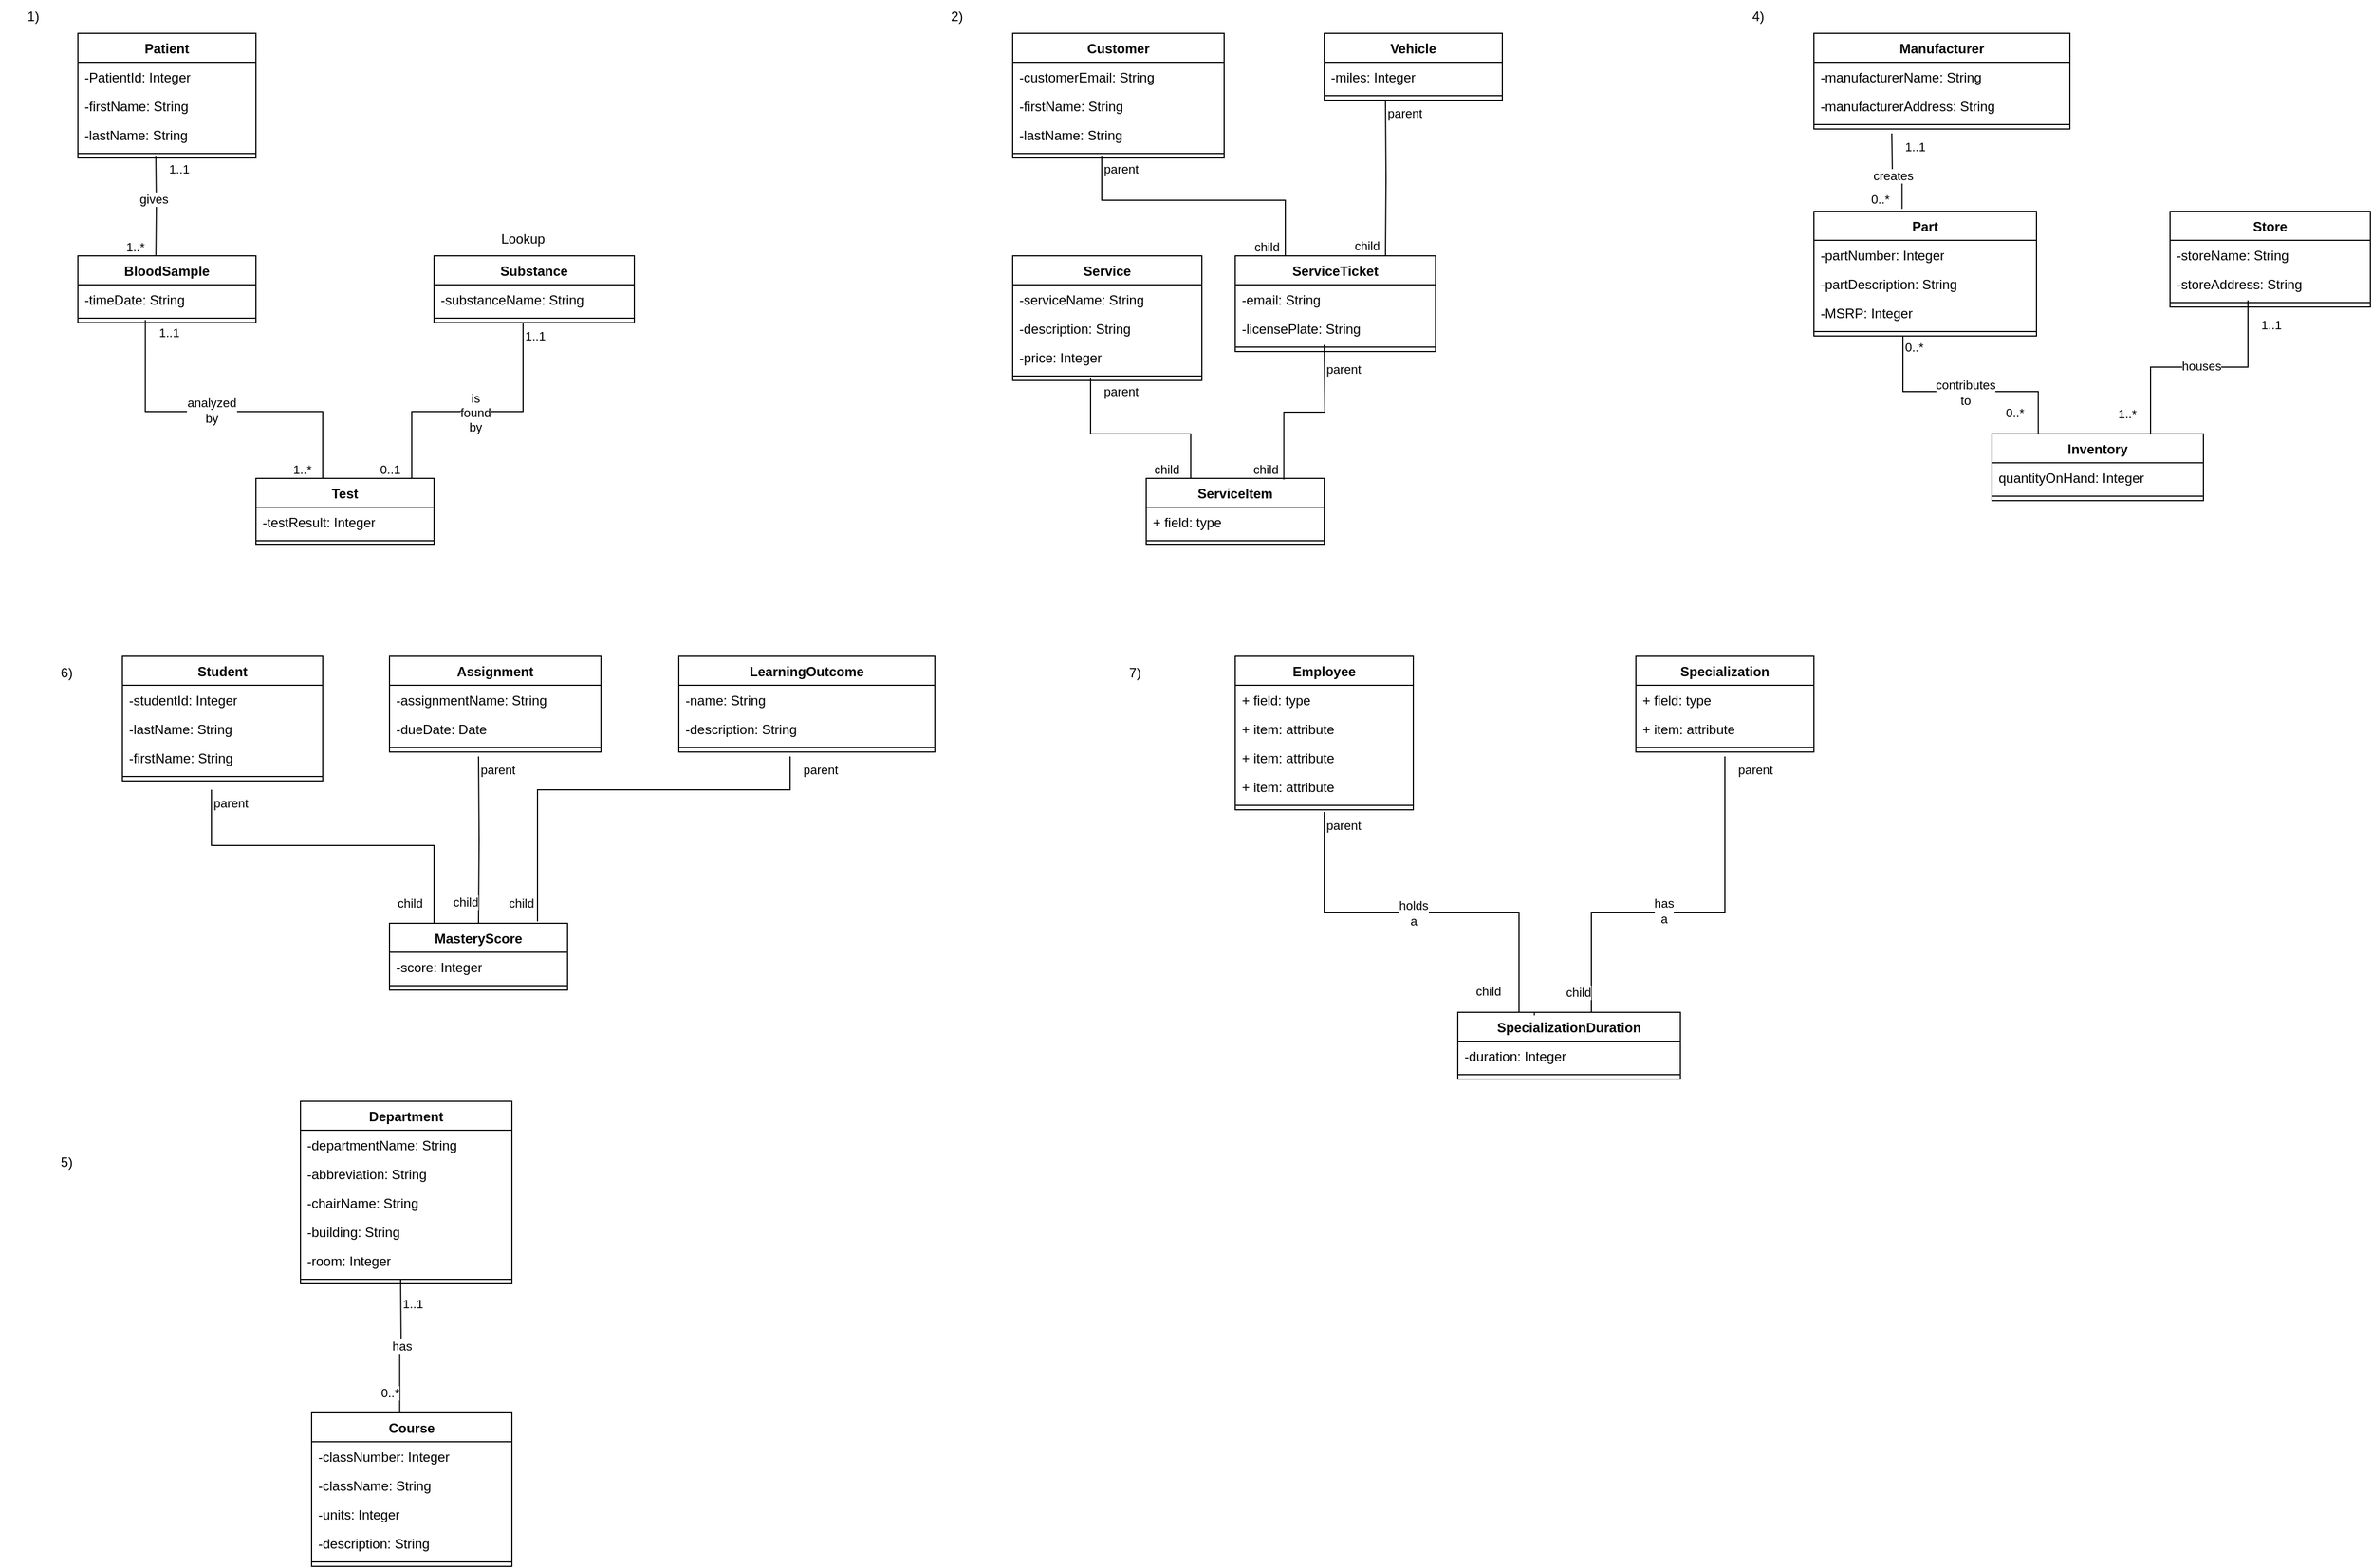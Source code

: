 <mxfile version="26.0.16">
  <diagram name="Page-1" id="3XJagNf4b0Ms1O2uz-6v">
    <mxGraphModel dx="894" dy="420" grid="1" gridSize="10" guides="1" tooltips="1" connect="1" arrows="1" fold="1" page="1" pageScale="1" pageWidth="2500" pageHeight="2500" math="0" shadow="0">
      <root>
        <mxCell id="0" />
        <mxCell id="1" parent="0" />
        <mxCell id="ieMZr1iwCtBDfYbSCtk3-1" value="1)" style="text;html=1;align=center;verticalAlign=middle;whiteSpace=wrap;rounded=0;" parent="1" vertex="1">
          <mxGeometry x="10" y="10" width="60" height="30" as="geometry" />
        </mxCell>
        <mxCell id="ieMZr1iwCtBDfYbSCtk3-2" value="Patient" style="swimlane;fontStyle=1;align=center;verticalAlign=top;childLayout=stackLayout;horizontal=1;startSize=26;horizontalStack=0;resizeParent=1;resizeParentMax=0;resizeLast=0;collapsible=1;marginBottom=0;whiteSpace=wrap;html=1;" parent="1" vertex="1">
          <mxGeometry x="80" y="40" width="160" height="112" as="geometry" />
        </mxCell>
        <mxCell id="ieMZr1iwCtBDfYbSCtk3-3" value="-PatientId: Integer" style="text;strokeColor=none;fillColor=none;align=left;verticalAlign=top;spacingLeft=4;spacingRight=4;overflow=hidden;rotatable=0;points=[[0,0.5],[1,0.5]];portConstraint=eastwest;whiteSpace=wrap;html=1;" parent="ieMZr1iwCtBDfYbSCtk3-2" vertex="1">
          <mxGeometry y="26" width="160" height="26" as="geometry" />
        </mxCell>
        <mxCell id="ieMZr1iwCtBDfYbSCtk3-19" value="-firstName: String &lt;span style=&quot;white-space: pre;&quot;&gt;&#x9;&lt;/span&gt;" style="text;strokeColor=none;fillColor=none;align=left;verticalAlign=top;spacingLeft=4;spacingRight=4;overflow=hidden;rotatable=0;points=[[0,0.5],[1,0.5]];portConstraint=eastwest;whiteSpace=wrap;html=1;" parent="ieMZr1iwCtBDfYbSCtk3-2" vertex="1">
          <mxGeometry y="52" width="160" height="26" as="geometry" />
        </mxCell>
        <mxCell id="ieMZr1iwCtBDfYbSCtk3-18" value="-lastName: String" style="text;strokeColor=none;fillColor=none;align=left;verticalAlign=top;spacingLeft=4;spacingRight=4;overflow=hidden;rotatable=0;points=[[0,0.5],[1,0.5]];portConstraint=eastwest;whiteSpace=wrap;html=1;" parent="ieMZr1iwCtBDfYbSCtk3-2" vertex="1">
          <mxGeometry y="78" width="160" height="26" as="geometry" />
        </mxCell>
        <mxCell id="ieMZr1iwCtBDfYbSCtk3-4" value="" style="line;strokeWidth=1;fillColor=none;align=left;verticalAlign=middle;spacingTop=-1;spacingLeft=3;spacingRight=3;rotatable=0;labelPosition=right;points=[];portConstraint=eastwest;strokeColor=inherit;" parent="ieMZr1iwCtBDfYbSCtk3-2" vertex="1">
          <mxGeometry y="104" width="160" height="8" as="geometry" />
        </mxCell>
        <mxCell id="ieMZr1iwCtBDfYbSCtk3-6" value="BloodSample" style="swimlane;fontStyle=1;align=center;verticalAlign=top;childLayout=stackLayout;horizontal=1;startSize=26;horizontalStack=0;resizeParent=1;resizeParentMax=0;resizeLast=0;collapsible=1;marginBottom=0;whiteSpace=wrap;html=1;" parent="1" vertex="1">
          <mxGeometry x="80" y="240" width="160" height="60" as="geometry" />
        </mxCell>
        <mxCell id="ieMZr1iwCtBDfYbSCtk3-20" value="-timeDate: String" style="text;strokeColor=none;fillColor=none;align=left;verticalAlign=top;spacingLeft=4;spacingRight=4;overflow=hidden;rotatable=0;points=[[0,0.5],[1,0.5]];portConstraint=eastwest;whiteSpace=wrap;html=1;" parent="ieMZr1iwCtBDfYbSCtk3-6" vertex="1">
          <mxGeometry y="26" width="160" height="26" as="geometry" />
        </mxCell>
        <mxCell id="ieMZr1iwCtBDfYbSCtk3-8" value="" style="line;strokeWidth=1;fillColor=none;align=left;verticalAlign=middle;spacingTop=-1;spacingLeft=3;spacingRight=3;rotatable=0;labelPosition=right;points=[];portConstraint=eastwest;strokeColor=inherit;" parent="ieMZr1iwCtBDfYbSCtk3-6" vertex="1">
          <mxGeometry y="52" width="160" height="8" as="geometry" />
        </mxCell>
        <mxCell id="ieMZr1iwCtBDfYbSCtk3-10" value="Substance" style="swimlane;fontStyle=1;align=center;verticalAlign=top;childLayout=stackLayout;horizontal=1;startSize=26;horizontalStack=0;resizeParent=1;resizeParentMax=0;resizeLast=0;collapsible=1;marginBottom=0;whiteSpace=wrap;html=1;" parent="1" vertex="1">
          <mxGeometry x="400" y="240" width="180" height="60" as="geometry" />
        </mxCell>
        <mxCell id="ieMZr1iwCtBDfYbSCtk3-11" value="-substanceName: String" style="text;strokeColor=none;fillColor=none;align=left;verticalAlign=top;spacingLeft=4;spacingRight=4;overflow=hidden;rotatable=0;points=[[0,0.5],[1,0.5]];portConstraint=eastwest;whiteSpace=wrap;html=1;" parent="ieMZr1iwCtBDfYbSCtk3-10" vertex="1">
          <mxGeometry y="26" width="180" height="26" as="geometry" />
        </mxCell>
        <mxCell id="ieMZr1iwCtBDfYbSCtk3-12" value="" style="line;strokeWidth=1;fillColor=none;align=left;verticalAlign=middle;spacingTop=-1;spacingLeft=3;spacingRight=3;rotatable=0;labelPosition=right;points=[];portConstraint=eastwest;strokeColor=inherit;" parent="ieMZr1iwCtBDfYbSCtk3-10" vertex="1">
          <mxGeometry y="52" width="180" height="8" as="geometry" />
        </mxCell>
        <mxCell id="ieMZr1iwCtBDfYbSCtk3-14" value="Test" style="swimlane;fontStyle=1;align=center;verticalAlign=top;childLayout=stackLayout;horizontal=1;startSize=26;horizontalStack=0;resizeParent=1;resizeParentMax=0;resizeLast=0;collapsible=1;marginBottom=0;whiteSpace=wrap;html=1;" parent="1" vertex="1">
          <mxGeometry x="240" y="440" width="160" height="60" as="geometry" />
        </mxCell>
        <mxCell id="ieMZr1iwCtBDfYbSCtk3-15" value="-testResult: Integer" style="text;strokeColor=none;fillColor=none;align=left;verticalAlign=top;spacingLeft=4;spacingRight=4;overflow=hidden;rotatable=0;points=[[0,0.5],[1,0.5]];portConstraint=eastwest;whiteSpace=wrap;html=1;" parent="ieMZr1iwCtBDfYbSCtk3-14" vertex="1">
          <mxGeometry y="26" width="160" height="26" as="geometry" />
        </mxCell>
        <mxCell id="ieMZr1iwCtBDfYbSCtk3-16" value="" style="line;strokeWidth=1;fillColor=none;align=left;verticalAlign=middle;spacingTop=-1;spacingLeft=3;spacingRight=3;rotatable=0;labelPosition=right;points=[];portConstraint=eastwest;strokeColor=inherit;" parent="ieMZr1iwCtBDfYbSCtk3-14" vertex="1">
          <mxGeometry y="52" width="160" height="8" as="geometry" />
        </mxCell>
        <mxCell id="ieMZr1iwCtBDfYbSCtk3-21" value="" style="endArrow=none;html=1;edgeStyle=orthogonalEdgeStyle;rounded=0;entryX=0.438;entryY=0;entryDx=0;entryDy=0;entryPerimeter=0;" parent="1" target="ieMZr1iwCtBDfYbSCtk3-6" edge="1">
          <mxGeometry relative="1" as="geometry">
            <mxPoint x="150" y="150" as="sourcePoint" />
            <mxPoint x="310" y="150" as="targetPoint" />
          </mxGeometry>
        </mxCell>
        <mxCell id="ieMZr1iwCtBDfYbSCtk3-22" value="1..1" style="edgeLabel;resizable=0;html=1;align=left;verticalAlign=bottom;" parent="ieMZr1iwCtBDfYbSCtk3-21" connectable="0" vertex="1">
          <mxGeometry x="-1" relative="1" as="geometry">
            <mxPoint x="10" y="20" as="offset" />
          </mxGeometry>
        </mxCell>
        <mxCell id="ieMZr1iwCtBDfYbSCtk3-23" value="1..*" style="edgeLabel;resizable=0;html=1;align=right;verticalAlign=bottom;" parent="ieMZr1iwCtBDfYbSCtk3-21" connectable="0" vertex="1">
          <mxGeometry x="1" relative="1" as="geometry">
            <mxPoint x="-10" as="offset" />
          </mxGeometry>
        </mxCell>
        <mxCell id="ieMZr1iwCtBDfYbSCtk3-63" value="gives" style="edgeLabel;html=1;align=center;verticalAlign=middle;resizable=0;points=[];" parent="ieMZr1iwCtBDfYbSCtk3-21" vertex="1" connectable="0">
          <mxGeometry x="-0.153" y="-3" relative="1" as="geometry">
            <mxPoint as="offset" />
          </mxGeometry>
        </mxCell>
        <mxCell id="ieMZr1iwCtBDfYbSCtk3-24" value="" style="endArrow=none;html=1;edgeStyle=orthogonalEdgeStyle;rounded=0;entryX=0.5;entryY=0;entryDx=0;entryDy=0;exitX=0.379;exitY=0.702;exitDx=0;exitDy=0;exitPerimeter=0;" parent="1" source="ieMZr1iwCtBDfYbSCtk3-8" target="ieMZr1iwCtBDfYbSCtk3-14" edge="1">
          <mxGeometry relative="1" as="geometry">
            <mxPoint x="140" y="330" as="sourcePoint" />
            <mxPoint x="300" y="330" as="targetPoint" />
            <Array as="points">
              <mxPoint x="141" y="380" />
              <mxPoint x="300" y="380" />
              <mxPoint x="300" y="440" />
            </Array>
          </mxGeometry>
        </mxCell>
        <mxCell id="ieMZr1iwCtBDfYbSCtk3-25" value="1..1" style="edgeLabel;resizable=0;html=1;align=left;verticalAlign=bottom;" parent="ieMZr1iwCtBDfYbSCtk3-24" connectable="0" vertex="1">
          <mxGeometry x="-1" relative="1" as="geometry">
            <mxPoint x="10" y="20" as="offset" />
          </mxGeometry>
        </mxCell>
        <mxCell id="ieMZr1iwCtBDfYbSCtk3-26" value="1..*" style="edgeLabel;resizable=0;html=1;align=right;verticalAlign=bottom;" parent="ieMZr1iwCtBDfYbSCtk3-24" connectable="0" vertex="1">
          <mxGeometry x="1" relative="1" as="geometry">
            <mxPoint x="-30" as="offset" />
          </mxGeometry>
        </mxCell>
        <mxCell id="ieMZr1iwCtBDfYbSCtk3-62" value="analyzed&lt;br&gt;by" style="edgeLabel;html=1;align=center;verticalAlign=middle;resizable=0;points=[];" parent="ieMZr1iwCtBDfYbSCtk3-24" vertex="1" connectable="0">
          <mxGeometry x="-0.118" y="1" relative="1" as="geometry">
            <mxPoint as="offset" />
          </mxGeometry>
        </mxCell>
        <mxCell id="ieMZr1iwCtBDfYbSCtk3-27" value="" style="endArrow=none;html=1;edgeStyle=orthogonalEdgeStyle;rounded=0;entryX=0.625;entryY=0;entryDx=0;entryDy=0;entryPerimeter=0;" parent="1" target="ieMZr1iwCtBDfYbSCtk3-14" edge="1">
          <mxGeometry relative="1" as="geometry">
            <mxPoint x="480" y="300" as="sourcePoint" />
            <mxPoint x="640" y="300" as="targetPoint" />
            <Array as="points">
              <mxPoint x="480" y="380" />
              <mxPoint x="380" y="380" />
              <mxPoint x="380" y="440" />
            </Array>
          </mxGeometry>
        </mxCell>
        <mxCell id="ieMZr1iwCtBDfYbSCtk3-28" value="1..1" style="edgeLabel;resizable=0;html=1;align=left;verticalAlign=bottom;" parent="ieMZr1iwCtBDfYbSCtk3-27" connectable="0" vertex="1">
          <mxGeometry x="-1" relative="1" as="geometry">
            <mxPoint y="20" as="offset" />
          </mxGeometry>
        </mxCell>
        <mxCell id="ieMZr1iwCtBDfYbSCtk3-29" value="0..1" style="edgeLabel;resizable=0;html=1;align=right;verticalAlign=bottom;" parent="ieMZr1iwCtBDfYbSCtk3-27" connectable="0" vertex="1">
          <mxGeometry x="1" relative="1" as="geometry">
            <mxPoint x="30" as="offset" />
          </mxGeometry>
        </mxCell>
        <mxCell id="ieMZr1iwCtBDfYbSCtk3-61" value="is &lt;br&gt;found &lt;br&gt;by" style="edgeLabel;html=1;align=center;verticalAlign=middle;resizable=0;points=[];" parent="ieMZr1iwCtBDfYbSCtk3-27" vertex="1" connectable="0">
          <mxGeometry x="-0.121" y="1" relative="1" as="geometry">
            <mxPoint as="offset" />
          </mxGeometry>
        </mxCell>
        <mxCell id="ieMZr1iwCtBDfYbSCtk3-31" value="Lookup" style="text;html=1;align=center;verticalAlign=middle;whiteSpace=wrap;rounded=0;" parent="1" vertex="1">
          <mxGeometry x="450" y="210" width="60" height="30" as="geometry" />
        </mxCell>
        <mxCell id="ieMZr1iwCtBDfYbSCtk3-32" value="2)" style="text;html=1;align=center;verticalAlign=middle;whiteSpace=wrap;rounded=0;" parent="1" vertex="1">
          <mxGeometry x="840" y="10" width="60" height="30" as="geometry" />
        </mxCell>
        <mxCell id="ieMZr1iwCtBDfYbSCtk3-33" value="Customer" style="swimlane;fontStyle=1;align=center;verticalAlign=top;childLayout=stackLayout;horizontal=1;startSize=26;horizontalStack=0;resizeParent=1;resizeParentMax=0;resizeLast=0;collapsible=1;marginBottom=0;whiteSpace=wrap;html=1;" parent="1" vertex="1">
          <mxGeometry x="920" y="40" width="190" height="112" as="geometry" />
        </mxCell>
        <mxCell id="ieMZr1iwCtBDfYbSCtk3-34" value="-customerEmail: String" style="text;strokeColor=none;fillColor=none;align=left;verticalAlign=top;spacingLeft=4;spacingRight=4;overflow=hidden;rotatable=0;points=[[0,0.5],[1,0.5]];portConstraint=eastwest;whiteSpace=wrap;html=1;" parent="ieMZr1iwCtBDfYbSCtk3-33" vertex="1">
          <mxGeometry y="26" width="190" height="26" as="geometry" />
        </mxCell>
        <mxCell id="ieMZr1iwCtBDfYbSCtk3-38" value="-firstName: String" style="text;strokeColor=none;fillColor=none;align=left;verticalAlign=top;spacingLeft=4;spacingRight=4;overflow=hidden;rotatable=0;points=[[0,0.5],[1,0.5]];portConstraint=eastwest;whiteSpace=wrap;html=1;" parent="ieMZr1iwCtBDfYbSCtk3-33" vertex="1">
          <mxGeometry y="52" width="190" height="26" as="geometry" />
        </mxCell>
        <mxCell id="ieMZr1iwCtBDfYbSCtk3-37" value="-lastName: String" style="text;strokeColor=none;fillColor=none;align=left;verticalAlign=top;spacingLeft=4;spacingRight=4;overflow=hidden;rotatable=0;points=[[0,0.5],[1,0.5]];portConstraint=eastwest;whiteSpace=wrap;html=1;" parent="ieMZr1iwCtBDfYbSCtk3-33" vertex="1">
          <mxGeometry y="78" width="190" height="26" as="geometry" />
        </mxCell>
        <mxCell id="ieMZr1iwCtBDfYbSCtk3-35" value="" style="line;strokeWidth=1;fillColor=none;align=left;verticalAlign=middle;spacingTop=-1;spacingLeft=3;spacingRight=3;rotatable=0;labelPosition=right;points=[];portConstraint=eastwest;strokeColor=inherit;" parent="ieMZr1iwCtBDfYbSCtk3-33" vertex="1">
          <mxGeometry y="104" width="190" height="8" as="geometry" />
        </mxCell>
        <mxCell id="ieMZr1iwCtBDfYbSCtk3-39" value="ServiceTicket" style="swimlane;fontStyle=1;align=center;verticalAlign=top;childLayout=stackLayout;horizontal=1;startSize=26;horizontalStack=0;resizeParent=1;resizeParentMax=0;resizeLast=0;collapsible=1;marginBottom=0;whiteSpace=wrap;html=1;" parent="1" vertex="1">
          <mxGeometry x="1120" y="240" width="180" height="86" as="geometry" />
        </mxCell>
        <mxCell id="ieMZr1iwCtBDfYbSCtk3-40" value="-email: String" style="text;strokeColor=none;fillColor=none;align=left;verticalAlign=top;spacingLeft=4;spacingRight=4;overflow=hidden;rotatable=0;points=[[0,0.5],[1,0.5]];portConstraint=eastwest;whiteSpace=wrap;html=1;" parent="ieMZr1iwCtBDfYbSCtk3-39" vertex="1">
          <mxGeometry y="26" width="180" height="26" as="geometry" />
        </mxCell>
        <mxCell id="ieMZr1iwCtBDfYbSCtk3-43" value="-licensePlate: String" style="text;strokeColor=none;fillColor=none;align=left;verticalAlign=top;spacingLeft=4;spacingRight=4;overflow=hidden;rotatable=0;points=[[0,0.5],[1,0.5]];portConstraint=eastwest;whiteSpace=wrap;html=1;" parent="ieMZr1iwCtBDfYbSCtk3-39" vertex="1">
          <mxGeometry y="52" width="180" height="26" as="geometry" />
        </mxCell>
        <mxCell id="ieMZr1iwCtBDfYbSCtk3-41" value="" style="line;strokeWidth=1;fillColor=none;align=left;verticalAlign=middle;spacingTop=-1;spacingLeft=3;spacingRight=3;rotatable=0;labelPosition=right;points=[];portConstraint=eastwest;strokeColor=inherit;" parent="ieMZr1iwCtBDfYbSCtk3-39" vertex="1">
          <mxGeometry y="78" width="180" height="8" as="geometry" />
        </mxCell>
        <mxCell id="ieMZr1iwCtBDfYbSCtk3-44" value="Service" style="swimlane;fontStyle=1;align=center;verticalAlign=top;childLayout=stackLayout;horizontal=1;startSize=26;horizontalStack=0;resizeParent=1;resizeParentMax=0;resizeLast=0;collapsible=1;marginBottom=0;whiteSpace=wrap;html=1;" parent="1" vertex="1">
          <mxGeometry x="920" y="240" width="170" height="112" as="geometry" />
        </mxCell>
        <mxCell id="ieMZr1iwCtBDfYbSCtk3-45" value="-serviceName: String" style="text;strokeColor=none;fillColor=none;align=left;verticalAlign=top;spacingLeft=4;spacingRight=4;overflow=hidden;rotatable=0;points=[[0,0.5],[1,0.5]];portConstraint=eastwest;whiteSpace=wrap;html=1;" parent="ieMZr1iwCtBDfYbSCtk3-44" vertex="1">
          <mxGeometry y="26" width="170" height="26" as="geometry" />
        </mxCell>
        <mxCell id="ieMZr1iwCtBDfYbSCtk3-49" value="-description: String" style="text;strokeColor=none;fillColor=none;align=left;verticalAlign=top;spacingLeft=4;spacingRight=4;overflow=hidden;rotatable=0;points=[[0,0.5],[1,0.5]];portConstraint=eastwest;whiteSpace=wrap;html=1;" parent="ieMZr1iwCtBDfYbSCtk3-44" vertex="1">
          <mxGeometry y="52" width="170" height="26" as="geometry" />
        </mxCell>
        <mxCell id="ieMZr1iwCtBDfYbSCtk3-48" value="-price: Integer" style="text;strokeColor=none;fillColor=none;align=left;verticalAlign=top;spacingLeft=4;spacingRight=4;overflow=hidden;rotatable=0;points=[[0,0.5],[1,0.5]];portConstraint=eastwest;whiteSpace=wrap;html=1;" parent="ieMZr1iwCtBDfYbSCtk3-44" vertex="1">
          <mxGeometry y="78" width="170" height="26" as="geometry" />
        </mxCell>
        <mxCell id="ieMZr1iwCtBDfYbSCtk3-46" value="" style="line;strokeWidth=1;fillColor=none;align=left;verticalAlign=middle;spacingTop=-1;spacingLeft=3;spacingRight=3;rotatable=0;labelPosition=right;points=[];portConstraint=eastwest;strokeColor=inherit;" parent="ieMZr1iwCtBDfYbSCtk3-44" vertex="1">
          <mxGeometry y="104" width="170" height="8" as="geometry" />
        </mxCell>
        <mxCell id="ieMZr1iwCtBDfYbSCtk3-50" value="Vehicle" style="swimlane;fontStyle=1;align=center;verticalAlign=top;childLayout=stackLayout;horizontal=1;startSize=26;horizontalStack=0;resizeParent=1;resizeParentMax=0;resizeLast=0;collapsible=1;marginBottom=0;whiteSpace=wrap;html=1;" parent="1" vertex="1">
          <mxGeometry x="1200" y="40" width="160" height="60" as="geometry" />
        </mxCell>
        <mxCell id="ieMZr1iwCtBDfYbSCtk3-51" value="-miles: Integer" style="text;strokeColor=none;fillColor=none;align=left;verticalAlign=top;spacingLeft=4;spacingRight=4;overflow=hidden;rotatable=0;points=[[0,0.5],[1,0.5]];portConstraint=eastwest;whiteSpace=wrap;html=1;" parent="ieMZr1iwCtBDfYbSCtk3-50" vertex="1">
          <mxGeometry y="26" width="160" height="26" as="geometry" />
        </mxCell>
        <mxCell id="ieMZr1iwCtBDfYbSCtk3-52" value="" style="line;strokeWidth=1;fillColor=none;align=left;verticalAlign=middle;spacingTop=-1;spacingLeft=3;spacingRight=3;rotatable=0;labelPosition=right;points=[];portConstraint=eastwest;strokeColor=inherit;" parent="ieMZr1iwCtBDfYbSCtk3-50" vertex="1">
          <mxGeometry y="52" width="160" height="8" as="geometry" />
        </mxCell>
        <mxCell id="ieMZr1iwCtBDfYbSCtk3-68" value="" style="endArrow=none;html=1;edgeStyle=orthogonalEdgeStyle;rounded=0;entryX=0.25;entryY=0;entryDx=0;entryDy=0;" parent="1" target="ieMZr1iwCtBDfYbSCtk3-39" edge="1">
          <mxGeometry relative="1" as="geometry">
            <mxPoint x="1000" y="150" as="sourcePoint" />
            <mxPoint x="1160" y="150" as="targetPoint" />
            <Array as="points">
              <mxPoint x="1000" y="190" />
              <mxPoint x="1165" y="190" />
            </Array>
          </mxGeometry>
        </mxCell>
        <mxCell id="ieMZr1iwCtBDfYbSCtk3-69" value="parent" style="edgeLabel;resizable=0;html=1;align=left;verticalAlign=bottom;" parent="ieMZr1iwCtBDfYbSCtk3-68" connectable="0" vertex="1">
          <mxGeometry x="-1" relative="1" as="geometry">
            <mxPoint y="20" as="offset" />
          </mxGeometry>
        </mxCell>
        <mxCell id="ieMZr1iwCtBDfYbSCtk3-70" value="child" style="edgeLabel;resizable=0;html=1;align=right;verticalAlign=bottom;" parent="ieMZr1iwCtBDfYbSCtk3-68" connectable="0" vertex="1">
          <mxGeometry x="1" relative="1" as="geometry">
            <mxPoint x="-5" as="offset" />
          </mxGeometry>
        </mxCell>
        <mxCell id="ieMZr1iwCtBDfYbSCtk3-71" value="" style="endArrow=none;html=1;edgeStyle=orthogonalEdgeStyle;rounded=0;entryX=0.75;entryY=0;entryDx=0;entryDy=0;" parent="1" target="ieMZr1iwCtBDfYbSCtk3-39" edge="1">
          <mxGeometry relative="1" as="geometry">
            <mxPoint x="1255" y="100" as="sourcePoint" />
            <mxPoint x="1440" y="100" as="targetPoint" />
          </mxGeometry>
        </mxCell>
        <mxCell id="ieMZr1iwCtBDfYbSCtk3-72" value="parent" style="edgeLabel;resizable=0;html=1;align=left;verticalAlign=bottom;" parent="ieMZr1iwCtBDfYbSCtk3-71" connectable="0" vertex="1">
          <mxGeometry x="-1" relative="1" as="geometry">
            <mxPoint y="20" as="offset" />
          </mxGeometry>
        </mxCell>
        <mxCell id="ieMZr1iwCtBDfYbSCtk3-73" value="child" style="edgeLabel;resizable=0;html=1;align=right;verticalAlign=bottom;" parent="ieMZr1iwCtBDfYbSCtk3-71" connectable="0" vertex="1">
          <mxGeometry x="1" relative="1" as="geometry">
            <mxPoint x="-5" as="offset" />
          </mxGeometry>
        </mxCell>
        <mxCell id="ieMZr1iwCtBDfYbSCtk3-74" value="ServiceItem" style="swimlane;fontStyle=1;align=center;verticalAlign=top;childLayout=stackLayout;horizontal=1;startSize=26;horizontalStack=0;resizeParent=1;resizeParentMax=0;resizeLast=0;collapsible=1;marginBottom=0;whiteSpace=wrap;html=1;" parent="1" vertex="1">
          <mxGeometry x="1040" y="440" width="160" height="60" as="geometry" />
        </mxCell>
        <mxCell id="ieMZr1iwCtBDfYbSCtk3-75" value="+ field: type" style="text;strokeColor=none;fillColor=none;align=left;verticalAlign=top;spacingLeft=4;spacingRight=4;overflow=hidden;rotatable=0;points=[[0,0.5],[1,0.5]];portConstraint=eastwest;whiteSpace=wrap;html=1;" parent="ieMZr1iwCtBDfYbSCtk3-74" vertex="1">
          <mxGeometry y="26" width="160" height="26" as="geometry" />
        </mxCell>
        <mxCell id="ieMZr1iwCtBDfYbSCtk3-76" value="" style="line;strokeWidth=1;fillColor=none;align=left;verticalAlign=middle;spacingTop=-1;spacingLeft=3;spacingRight=3;rotatable=0;labelPosition=right;points=[];portConstraint=eastwest;strokeColor=inherit;" parent="ieMZr1iwCtBDfYbSCtk3-74" vertex="1">
          <mxGeometry y="52" width="160" height="8" as="geometry" />
        </mxCell>
        <mxCell id="ieMZr1iwCtBDfYbSCtk3-78" value="" style="endArrow=none;html=1;edgeStyle=orthogonalEdgeStyle;rounded=0;entryX=0.25;entryY=0;entryDx=0;entryDy=0;" parent="1" target="ieMZr1iwCtBDfYbSCtk3-74" edge="1">
          <mxGeometry relative="1" as="geometry">
            <mxPoint x="990" y="350" as="sourcePoint" />
            <mxPoint x="1150" y="350" as="targetPoint" />
            <Array as="points">
              <mxPoint x="990" y="400" />
              <mxPoint x="1080" y="400" />
            </Array>
          </mxGeometry>
        </mxCell>
        <mxCell id="ieMZr1iwCtBDfYbSCtk3-79" value="parent" style="edgeLabel;resizable=0;html=1;align=left;verticalAlign=bottom;" parent="ieMZr1iwCtBDfYbSCtk3-78" connectable="0" vertex="1">
          <mxGeometry x="-1" relative="1" as="geometry">
            <mxPoint x="10" y="20" as="offset" />
          </mxGeometry>
        </mxCell>
        <mxCell id="ieMZr1iwCtBDfYbSCtk3-80" value="child" style="edgeLabel;resizable=0;html=1;align=right;verticalAlign=bottom;" parent="ieMZr1iwCtBDfYbSCtk3-78" connectable="0" vertex="1">
          <mxGeometry x="1" relative="1" as="geometry">
            <mxPoint x="-10" as="offset" />
          </mxGeometry>
        </mxCell>
        <mxCell id="ieMZr1iwCtBDfYbSCtk3-81" value="" style="endArrow=none;html=1;edgeStyle=orthogonalEdgeStyle;rounded=0;entryX=0.773;entryY=0.018;entryDx=0;entryDy=0;entryPerimeter=0;" parent="1" target="ieMZr1iwCtBDfYbSCtk3-74" edge="1">
          <mxGeometry relative="1" as="geometry">
            <mxPoint x="1200" y="320" as="sourcePoint" />
            <mxPoint x="1360" y="330" as="targetPoint" />
          </mxGeometry>
        </mxCell>
        <mxCell id="ieMZr1iwCtBDfYbSCtk3-82" value="parent" style="edgeLabel;resizable=0;html=1;align=left;verticalAlign=bottom;" parent="ieMZr1iwCtBDfYbSCtk3-81" connectable="0" vertex="1">
          <mxGeometry x="-1" relative="1" as="geometry">
            <mxPoint y="30" as="offset" />
          </mxGeometry>
        </mxCell>
        <mxCell id="ieMZr1iwCtBDfYbSCtk3-83" value="child" style="edgeLabel;resizable=0;html=1;align=right;verticalAlign=bottom;" parent="ieMZr1iwCtBDfYbSCtk3-81" connectable="0" vertex="1">
          <mxGeometry x="1" relative="1" as="geometry">
            <mxPoint x="-4" y="-1" as="offset" />
          </mxGeometry>
        </mxCell>
        <mxCell id="P0izGvupZqjjTQCV96XM-1" value="4)" style="text;html=1;align=center;verticalAlign=middle;whiteSpace=wrap;rounded=0;" parent="1" vertex="1">
          <mxGeometry x="1560" y="10" width="60" height="30" as="geometry" />
        </mxCell>
        <mxCell id="P0izGvupZqjjTQCV96XM-2" value="Manufacturer" style="swimlane;fontStyle=1;align=center;verticalAlign=top;childLayout=stackLayout;horizontal=1;startSize=26;horizontalStack=0;resizeParent=1;resizeParentMax=0;resizeLast=0;collapsible=1;marginBottom=0;whiteSpace=wrap;html=1;" parent="1" vertex="1">
          <mxGeometry x="1640" y="40" width="230" height="86" as="geometry" />
        </mxCell>
        <mxCell id="P0izGvupZqjjTQCV96XM-3" value="-manufacturerName: String" style="text;strokeColor=none;fillColor=none;align=left;verticalAlign=top;spacingLeft=4;spacingRight=4;overflow=hidden;rotatable=0;points=[[0,0.5],[1,0.5]];portConstraint=eastwest;whiteSpace=wrap;html=1;" parent="P0izGvupZqjjTQCV96XM-2" vertex="1">
          <mxGeometry y="26" width="230" height="26" as="geometry" />
        </mxCell>
        <mxCell id="P0izGvupZqjjTQCV96XM-18" value="-manufacturerAddress: String" style="text;strokeColor=none;fillColor=none;align=left;verticalAlign=top;spacingLeft=4;spacingRight=4;overflow=hidden;rotatable=0;points=[[0,0.5],[1,0.5]];portConstraint=eastwest;whiteSpace=wrap;html=1;" parent="P0izGvupZqjjTQCV96XM-2" vertex="1">
          <mxGeometry y="52" width="230" height="26" as="geometry" />
        </mxCell>
        <mxCell id="P0izGvupZqjjTQCV96XM-4" value="" style="line;strokeWidth=1;fillColor=none;align=left;verticalAlign=middle;spacingTop=-1;spacingLeft=3;spacingRight=3;rotatable=0;labelPosition=right;points=[];portConstraint=eastwest;strokeColor=inherit;" parent="P0izGvupZqjjTQCV96XM-2" vertex="1">
          <mxGeometry y="78" width="230" height="8" as="geometry" />
        </mxCell>
        <mxCell id="P0izGvupZqjjTQCV96XM-6" value="Part" style="swimlane;fontStyle=1;align=center;verticalAlign=top;childLayout=stackLayout;horizontal=1;startSize=26;horizontalStack=0;resizeParent=1;resizeParentMax=0;resizeLast=0;collapsible=1;marginBottom=0;whiteSpace=wrap;html=1;" parent="1" vertex="1">
          <mxGeometry x="1640" y="200" width="200" height="112" as="geometry" />
        </mxCell>
        <mxCell id="P0izGvupZqjjTQCV96XM-7" value="-partNumber: Integer" style="text;strokeColor=none;fillColor=none;align=left;verticalAlign=top;spacingLeft=4;spacingRight=4;overflow=hidden;rotatable=0;points=[[0,0.5],[1,0.5]];portConstraint=eastwest;whiteSpace=wrap;html=1;" parent="P0izGvupZqjjTQCV96XM-6" vertex="1">
          <mxGeometry y="26" width="200" height="26" as="geometry" />
        </mxCell>
        <mxCell id="P0izGvupZqjjTQCV96XM-19" value="-partDescription: String" style="text;strokeColor=none;fillColor=none;align=left;verticalAlign=top;spacingLeft=4;spacingRight=4;overflow=hidden;rotatable=0;points=[[0,0.5],[1,0.5]];portConstraint=eastwest;whiteSpace=wrap;html=1;" parent="P0izGvupZqjjTQCV96XM-6" vertex="1">
          <mxGeometry y="52" width="200" height="26" as="geometry" />
        </mxCell>
        <mxCell id="P0izGvupZqjjTQCV96XM-20" value="-MSRP: Integer" style="text;strokeColor=none;fillColor=none;align=left;verticalAlign=top;spacingLeft=4;spacingRight=4;overflow=hidden;rotatable=0;points=[[0,0.5],[1,0.5]];portConstraint=eastwest;whiteSpace=wrap;html=1;" parent="P0izGvupZqjjTQCV96XM-6" vertex="1">
          <mxGeometry y="78" width="200" height="26" as="geometry" />
        </mxCell>
        <mxCell id="P0izGvupZqjjTQCV96XM-8" value="" style="line;strokeWidth=1;fillColor=none;align=left;verticalAlign=middle;spacingTop=-1;spacingLeft=3;spacingRight=3;rotatable=0;labelPosition=right;points=[];portConstraint=eastwest;strokeColor=inherit;" parent="P0izGvupZqjjTQCV96XM-6" vertex="1">
          <mxGeometry y="104" width="200" height="8" as="geometry" />
        </mxCell>
        <mxCell id="P0izGvupZqjjTQCV96XM-26" value="" style="endArrow=none;html=1;edgeStyle=orthogonalEdgeStyle;rounded=0;entryX=0.219;entryY=0.024;entryDx=0;entryDy=0;entryPerimeter=0;" parent="P0izGvupZqjjTQCV96XM-6" edge="1">
          <mxGeometry relative="1" as="geometry">
            <mxPoint x="80" y="112" as="sourcePoint" />
            <mxPoint x="201.61" y="203.44" as="targetPoint" />
            <Array as="points">
              <mxPoint x="80" y="162" />
              <mxPoint x="202" y="162" />
            </Array>
          </mxGeometry>
        </mxCell>
        <mxCell id="P0izGvupZqjjTQCV96XM-27" value="0..*" style="edgeLabel;resizable=0;html=1;align=left;verticalAlign=bottom;" parent="P0izGvupZqjjTQCV96XM-26" connectable="0" vertex="1">
          <mxGeometry x="-1" relative="1" as="geometry">
            <mxPoint y="18" as="offset" />
          </mxGeometry>
        </mxCell>
        <mxCell id="P0izGvupZqjjTQCV96XM-28" value="0..*" style="edgeLabel;resizable=0;html=1;align=right;verticalAlign=bottom;" parent="P0izGvupZqjjTQCV96XM-26" connectable="0" vertex="1">
          <mxGeometry x="1" relative="1" as="geometry">
            <mxPoint x="-12" y="-14" as="offset" />
          </mxGeometry>
        </mxCell>
        <mxCell id="P0izGvupZqjjTQCV96XM-33" value="contributes&lt;br&gt;to" style="edgeLabel;html=1;align=center;verticalAlign=middle;resizable=0;points=[];" parent="P0izGvupZqjjTQCV96XM-26" vertex="1" connectable="0">
          <mxGeometry x="-0.011" y="-1" relative="1" as="geometry">
            <mxPoint as="offset" />
          </mxGeometry>
        </mxCell>
        <mxCell id="P0izGvupZqjjTQCV96XM-10" value="Store" style="swimlane;fontStyle=1;align=center;verticalAlign=top;childLayout=stackLayout;horizontal=1;startSize=26;horizontalStack=0;resizeParent=1;resizeParentMax=0;resizeLast=0;collapsible=1;marginBottom=0;whiteSpace=wrap;html=1;" parent="1" vertex="1">
          <mxGeometry x="1960" y="200" width="180" height="86" as="geometry" />
        </mxCell>
        <mxCell id="P0izGvupZqjjTQCV96XM-11" value="-storeName: String" style="text;strokeColor=none;fillColor=none;align=left;verticalAlign=top;spacingLeft=4;spacingRight=4;overflow=hidden;rotatable=0;points=[[0,0.5],[1,0.5]];portConstraint=eastwest;whiteSpace=wrap;html=1;" parent="P0izGvupZqjjTQCV96XM-10" vertex="1">
          <mxGeometry y="26" width="180" height="26" as="geometry" />
        </mxCell>
        <mxCell id="P0izGvupZqjjTQCV96XM-21" value="-storeAddress: String" style="text;strokeColor=none;fillColor=none;align=left;verticalAlign=top;spacingLeft=4;spacingRight=4;overflow=hidden;rotatable=0;points=[[0,0.5],[1,0.5]];portConstraint=eastwest;whiteSpace=wrap;html=1;" parent="P0izGvupZqjjTQCV96XM-10" vertex="1">
          <mxGeometry y="52" width="180" height="26" as="geometry" />
        </mxCell>
        <mxCell id="P0izGvupZqjjTQCV96XM-12" value="" style="line;strokeWidth=1;fillColor=none;align=left;verticalAlign=middle;spacingTop=-1;spacingLeft=3;spacingRight=3;rotatable=0;labelPosition=right;points=[];portConstraint=eastwest;strokeColor=inherit;" parent="P0izGvupZqjjTQCV96XM-10" vertex="1">
          <mxGeometry y="78" width="180" height="8" as="geometry" />
        </mxCell>
        <mxCell id="P0izGvupZqjjTQCV96XM-14" value="Inventory" style="swimlane;fontStyle=1;align=center;verticalAlign=top;childLayout=stackLayout;horizontal=1;startSize=26;horizontalStack=0;resizeParent=1;resizeParentMax=0;resizeLast=0;collapsible=1;marginBottom=0;whiteSpace=wrap;html=1;" parent="1" vertex="1">
          <mxGeometry x="1800" y="400" width="190" height="60" as="geometry" />
        </mxCell>
        <mxCell id="P0izGvupZqjjTQCV96XM-22" value="quantityOnHand: Integer" style="text;strokeColor=none;fillColor=none;align=left;verticalAlign=top;spacingLeft=4;spacingRight=4;overflow=hidden;rotatable=0;points=[[0,0.5],[1,0.5]];portConstraint=eastwest;whiteSpace=wrap;html=1;" parent="P0izGvupZqjjTQCV96XM-14" vertex="1">
          <mxGeometry y="26" width="190" height="26" as="geometry" />
        </mxCell>
        <mxCell id="P0izGvupZqjjTQCV96XM-16" value="" style="line;strokeWidth=1;fillColor=none;align=left;verticalAlign=middle;spacingTop=-1;spacingLeft=3;spacingRight=3;rotatable=0;labelPosition=right;points=[];portConstraint=eastwest;strokeColor=inherit;" parent="P0izGvupZqjjTQCV96XM-14" vertex="1">
          <mxGeometry y="52" width="190" height="8" as="geometry" />
        </mxCell>
        <mxCell id="P0izGvupZqjjTQCV96XM-23" value="" style="endArrow=none;html=1;edgeStyle=orthogonalEdgeStyle;rounded=0;entryX=0.396;entryY=-0.02;entryDx=0;entryDy=0;entryPerimeter=0;" parent="1" target="P0izGvupZqjjTQCV96XM-6" edge="1">
          <mxGeometry relative="1" as="geometry">
            <mxPoint x="1710" y="130" as="sourcePoint" />
            <mxPoint x="1870" y="130" as="targetPoint" />
          </mxGeometry>
        </mxCell>
        <mxCell id="P0izGvupZqjjTQCV96XM-24" value="1..1" style="edgeLabel;resizable=0;html=1;align=left;verticalAlign=bottom;" parent="P0izGvupZqjjTQCV96XM-23" connectable="0" vertex="1">
          <mxGeometry x="-1" relative="1" as="geometry">
            <mxPoint x="10" y="20" as="offset" />
          </mxGeometry>
        </mxCell>
        <mxCell id="P0izGvupZqjjTQCV96XM-25" value="0..*" style="edgeLabel;resizable=0;html=1;align=right;verticalAlign=bottom;" parent="P0izGvupZqjjTQCV96XM-23" connectable="0" vertex="1">
          <mxGeometry x="1" relative="1" as="geometry">
            <mxPoint x="-11" as="offset" />
          </mxGeometry>
        </mxCell>
        <mxCell id="P0izGvupZqjjTQCV96XM-35" value="creates" style="edgeLabel;html=1;align=center;verticalAlign=middle;resizable=0;points=[];" parent="P0izGvupZqjjTQCV96XM-23" vertex="1" connectable="0">
          <mxGeometry x="-0.068" y="-2" relative="1" as="geometry">
            <mxPoint as="offset" />
          </mxGeometry>
        </mxCell>
        <mxCell id="P0izGvupZqjjTQCV96XM-29" value="" style="endArrow=none;html=1;edgeStyle=orthogonalEdgeStyle;rounded=0;entryX=0.75;entryY=0;entryDx=0;entryDy=0;" parent="1" target="P0izGvupZqjjTQCV96XM-14" edge="1">
          <mxGeometry relative="1" as="geometry">
            <mxPoint x="2030" y="280" as="sourcePoint" />
            <mxPoint x="2190" y="280" as="targetPoint" />
            <Array as="points">
              <mxPoint x="2030" y="340" />
              <mxPoint x="1943" y="340" />
            </Array>
          </mxGeometry>
        </mxCell>
        <mxCell id="P0izGvupZqjjTQCV96XM-30" value="1..1" style="edgeLabel;resizable=0;html=1;align=left;verticalAlign=bottom;" parent="P0izGvupZqjjTQCV96XM-29" connectable="0" vertex="1">
          <mxGeometry x="-1" relative="1" as="geometry">
            <mxPoint x="10" y="30" as="offset" />
          </mxGeometry>
        </mxCell>
        <mxCell id="P0izGvupZqjjTQCV96XM-31" value="1..*" style="edgeLabel;resizable=0;html=1;align=right;verticalAlign=bottom;" parent="P0izGvupZqjjTQCV96XM-29" connectable="0" vertex="1">
          <mxGeometry x="1" relative="1" as="geometry">
            <mxPoint x="-12" y="-10" as="offset" />
          </mxGeometry>
        </mxCell>
        <mxCell id="P0izGvupZqjjTQCV96XM-32" value="has" style="edgeLabel;html=1;align=center;verticalAlign=middle;resizable=0;points=[];" parent="P0izGvupZqjjTQCV96XM-29" vertex="1" connectable="0">
          <mxGeometry x="-0.017" y="-2" relative="1" as="geometry">
            <mxPoint as="offset" />
          </mxGeometry>
        </mxCell>
        <mxCell id="P0izGvupZqjjTQCV96XM-34" value="houses" style="edgeLabel;html=1;align=center;verticalAlign=middle;resizable=0;points=[];" parent="P0izGvupZqjjTQCV96XM-29" vertex="1" connectable="0">
          <mxGeometry x="-0.01" y="-1" relative="1" as="geometry">
            <mxPoint as="offset" />
          </mxGeometry>
        </mxCell>
        <mxCell id="P0izGvupZqjjTQCV96XM-36" value="6)" style="text;html=1;align=center;verticalAlign=middle;whiteSpace=wrap;rounded=0;" parent="1" vertex="1">
          <mxGeometry x="40" y="600" width="60" height="30" as="geometry" />
        </mxCell>
        <mxCell id="P0izGvupZqjjTQCV96XM-37" value="Student" style="swimlane;fontStyle=1;align=center;verticalAlign=top;childLayout=stackLayout;horizontal=1;startSize=26;horizontalStack=0;resizeParent=1;resizeParentMax=0;resizeLast=0;collapsible=1;marginBottom=0;whiteSpace=wrap;html=1;" parent="1" vertex="1">
          <mxGeometry x="120" y="600" width="180" height="112" as="geometry" />
        </mxCell>
        <mxCell id="P0izGvupZqjjTQCV96XM-38" value="-studentId: Integer" style="text;strokeColor=none;fillColor=none;align=left;verticalAlign=top;spacingLeft=4;spacingRight=4;overflow=hidden;rotatable=0;points=[[0,0.5],[1,0.5]];portConstraint=eastwest;whiteSpace=wrap;html=1;" parent="P0izGvupZqjjTQCV96XM-37" vertex="1">
          <mxGeometry y="26" width="180" height="26" as="geometry" />
        </mxCell>
        <mxCell id="P0izGvupZqjjTQCV96XM-53" value="-lastName: String" style="text;strokeColor=none;fillColor=none;align=left;verticalAlign=top;spacingLeft=4;spacingRight=4;overflow=hidden;rotatable=0;points=[[0,0.5],[1,0.5]];portConstraint=eastwest;whiteSpace=wrap;html=1;" parent="P0izGvupZqjjTQCV96XM-37" vertex="1">
          <mxGeometry y="52" width="180" height="26" as="geometry" />
        </mxCell>
        <mxCell id="P0izGvupZqjjTQCV96XM-54" value="-firstName: String" style="text;strokeColor=none;fillColor=none;align=left;verticalAlign=top;spacingLeft=4;spacingRight=4;overflow=hidden;rotatable=0;points=[[0,0.5],[1,0.5]];portConstraint=eastwest;whiteSpace=wrap;html=1;" parent="P0izGvupZqjjTQCV96XM-37" vertex="1">
          <mxGeometry y="78" width="180" height="26" as="geometry" />
        </mxCell>
        <mxCell id="P0izGvupZqjjTQCV96XM-39" value="" style="line;strokeWidth=1;fillColor=none;align=left;verticalAlign=middle;spacingTop=-1;spacingLeft=3;spacingRight=3;rotatable=0;labelPosition=right;points=[];portConstraint=eastwest;strokeColor=inherit;" parent="P0izGvupZqjjTQCV96XM-37" vertex="1">
          <mxGeometry y="104" width="180" height="8" as="geometry" />
        </mxCell>
        <mxCell id="P0izGvupZqjjTQCV96XM-41" value="Assignment" style="swimlane;fontStyle=1;align=center;verticalAlign=top;childLayout=stackLayout;horizontal=1;startSize=26;horizontalStack=0;resizeParent=1;resizeParentMax=0;resizeLast=0;collapsible=1;marginBottom=0;whiteSpace=wrap;html=1;" parent="1" vertex="1">
          <mxGeometry x="360" y="600" width="190" height="86" as="geometry" />
        </mxCell>
        <mxCell id="P0izGvupZqjjTQCV96XM-42" value="-assignmentName: String" style="text;strokeColor=none;fillColor=none;align=left;verticalAlign=top;spacingLeft=4;spacingRight=4;overflow=hidden;rotatable=0;points=[[0,0.5],[1,0.5]];portConstraint=eastwest;whiteSpace=wrap;html=1;" parent="P0izGvupZqjjTQCV96XM-41" vertex="1">
          <mxGeometry y="26" width="190" height="26" as="geometry" />
        </mxCell>
        <mxCell id="P0izGvupZqjjTQCV96XM-55" value="-dueDate: Date" style="text;strokeColor=none;fillColor=none;align=left;verticalAlign=top;spacingLeft=4;spacingRight=4;overflow=hidden;rotatable=0;points=[[0,0.5],[1,0.5]];portConstraint=eastwest;whiteSpace=wrap;html=1;" parent="P0izGvupZqjjTQCV96XM-41" vertex="1">
          <mxGeometry y="52" width="190" height="26" as="geometry" />
        </mxCell>
        <mxCell id="P0izGvupZqjjTQCV96XM-43" value="" style="line;strokeWidth=1;fillColor=none;align=left;verticalAlign=middle;spacingTop=-1;spacingLeft=3;spacingRight=3;rotatable=0;labelPosition=right;points=[];portConstraint=eastwest;strokeColor=inherit;" parent="P0izGvupZqjjTQCV96XM-41" vertex="1">
          <mxGeometry y="78" width="190" height="8" as="geometry" />
        </mxCell>
        <mxCell id="P0izGvupZqjjTQCV96XM-45" value="LearningOutcome" style="swimlane;fontStyle=1;align=center;verticalAlign=top;childLayout=stackLayout;horizontal=1;startSize=26;horizontalStack=0;resizeParent=1;resizeParentMax=0;resizeLast=0;collapsible=1;marginBottom=0;whiteSpace=wrap;html=1;" parent="1" vertex="1">
          <mxGeometry x="620" y="600" width="230" height="86" as="geometry" />
        </mxCell>
        <mxCell id="P0izGvupZqjjTQCV96XM-46" value="-name: String" style="text;strokeColor=none;fillColor=none;align=left;verticalAlign=top;spacingLeft=4;spacingRight=4;overflow=hidden;rotatable=0;points=[[0,0.5],[1,0.5]];portConstraint=eastwest;whiteSpace=wrap;html=1;" parent="P0izGvupZqjjTQCV96XM-45" vertex="1">
          <mxGeometry y="26" width="230" height="26" as="geometry" />
        </mxCell>
        <mxCell id="P0izGvupZqjjTQCV96XM-56" value="-description: String" style="text;strokeColor=none;fillColor=none;align=left;verticalAlign=top;spacingLeft=4;spacingRight=4;overflow=hidden;rotatable=0;points=[[0,0.5],[1,0.5]];portConstraint=eastwest;whiteSpace=wrap;html=1;" parent="P0izGvupZqjjTQCV96XM-45" vertex="1">
          <mxGeometry y="52" width="230" height="26" as="geometry" />
        </mxCell>
        <mxCell id="P0izGvupZqjjTQCV96XM-47" value="" style="line;strokeWidth=1;fillColor=none;align=left;verticalAlign=middle;spacingTop=-1;spacingLeft=3;spacingRight=3;rotatable=0;labelPosition=right;points=[];portConstraint=eastwest;strokeColor=inherit;" parent="P0izGvupZqjjTQCV96XM-45" vertex="1">
          <mxGeometry y="78" width="230" height="8" as="geometry" />
        </mxCell>
        <mxCell id="P0izGvupZqjjTQCV96XM-49" value="MasteryScore" style="swimlane;fontStyle=1;align=center;verticalAlign=top;childLayout=stackLayout;horizontal=1;startSize=26;horizontalStack=0;resizeParent=1;resizeParentMax=0;resizeLast=0;collapsible=1;marginBottom=0;whiteSpace=wrap;html=1;" parent="1" vertex="1">
          <mxGeometry x="360" y="840" width="160" height="60" as="geometry" />
        </mxCell>
        <mxCell id="P0izGvupZqjjTQCV96XM-50" value="-score: Integer" style="text;strokeColor=none;fillColor=none;align=left;verticalAlign=top;spacingLeft=4;spacingRight=4;overflow=hidden;rotatable=0;points=[[0,0.5],[1,0.5]];portConstraint=eastwest;whiteSpace=wrap;html=1;" parent="P0izGvupZqjjTQCV96XM-49" vertex="1">
          <mxGeometry y="26" width="160" height="26" as="geometry" />
        </mxCell>
        <mxCell id="P0izGvupZqjjTQCV96XM-51" value="" style="line;strokeWidth=1;fillColor=none;align=left;verticalAlign=middle;spacingTop=-1;spacingLeft=3;spacingRight=3;rotatable=0;labelPosition=right;points=[];portConstraint=eastwest;strokeColor=inherit;" parent="P0izGvupZqjjTQCV96XM-49" vertex="1">
          <mxGeometry y="52" width="160" height="8" as="geometry" />
        </mxCell>
        <mxCell id="P0izGvupZqjjTQCV96XM-57" value="" style="endArrow=none;html=1;edgeStyle=orthogonalEdgeStyle;rounded=0;" parent="1" edge="1">
          <mxGeometry relative="1" as="geometry">
            <mxPoint x="200" y="720" as="sourcePoint" />
            <mxPoint x="400" y="840" as="targetPoint" />
            <Array as="points">
              <mxPoint x="200" y="770" />
              <mxPoint x="400" y="770" />
              <mxPoint x="400" y="840" />
            </Array>
          </mxGeometry>
        </mxCell>
        <mxCell id="P0izGvupZqjjTQCV96XM-58" value="parent" style="edgeLabel;resizable=0;html=1;align=left;verticalAlign=bottom;" parent="P0izGvupZqjjTQCV96XM-57" connectable="0" vertex="1">
          <mxGeometry x="-1" relative="1" as="geometry">
            <mxPoint y="20" as="offset" />
          </mxGeometry>
        </mxCell>
        <mxCell id="P0izGvupZqjjTQCV96XM-59" value="child" style="edgeLabel;resizable=0;html=1;align=right;verticalAlign=bottom;" parent="P0izGvupZqjjTQCV96XM-57" connectable="0" vertex="1">
          <mxGeometry x="1" relative="1" as="geometry">
            <mxPoint x="-10" y="-10" as="offset" />
          </mxGeometry>
        </mxCell>
        <mxCell id="P0izGvupZqjjTQCV96XM-60" value="" style="endArrow=none;html=1;edgeStyle=orthogonalEdgeStyle;rounded=0;entryX=0.5;entryY=0;entryDx=0;entryDy=0;" parent="1" target="P0izGvupZqjjTQCV96XM-49" edge="1">
          <mxGeometry relative="1" as="geometry">
            <mxPoint x="440" y="690" as="sourcePoint" />
            <mxPoint x="600" y="690" as="targetPoint" />
          </mxGeometry>
        </mxCell>
        <mxCell id="P0izGvupZqjjTQCV96XM-61" value="parent" style="edgeLabel;resizable=0;html=1;align=left;verticalAlign=bottom;" parent="P0izGvupZqjjTQCV96XM-60" connectable="0" vertex="1">
          <mxGeometry x="-1" relative="1" as="geometry">
            <mxPoint y="20" as="offset" />
          </mxGeometry>
        </mxCell>
        <mxCell id="P0izGvupZqjjTQCV96XM-62" value="child" style="edgeLabel;resizable=0;html=1;align=right;verticalAlign=bottom;" parent="P0izGvupZqjjTQCV96XM-60" connectable="0" vertex="1">
          <mxGeometry x="1" relative="1" as="geometry">
            <mxPoint y="-10" as="offset" />
          </mxGeometry>
        </mxCell>
        <mxCell id="P0izGvupZqjjTQCV96XM-63" value="" style="endArrow=none;html=1;edgeStyle=orthogonalEdgeStyle;rounded=0;entryX=0.834;entryY=-0.027;entryDx=0;entryDy=0;entryPerimeter=0;" parent="1" target="P0izGvupZqjjTQCV96XM-49" edge="1">
          <mxGeometry relative="1" as="geometry">
            <mxPoint x="720" y="690" as="sourcePoint" />
            <mxPoint x="880" y="690" as="targetPoint" />
            <Array as="points">
              <mxPoint x="720" y="720" />
              <mxPoint x="493" y="720" />
              <mxPoint x="493" y="838" />
            </Array>
          </mxGeometry>
        </mxCell>
        <mxCell id="P0izGvupZqjjTQCV96XM-64" value="parent" style="edgeLabel;resizable=0;html=1;align=left;verticalAlign=bottom;" parent="P0izGvupZqjjTQCV96XM-63" connectable="0" vertex="1">
          <mxGeometry x="-1" relative="1" as="geometry">
            <mxPoint x="10" y="20" as="offset" />
          </mxGeometry>
        </mxCell>
        <mxCell id="P0izGvupZqjjTQCV96XM-65" value="child" style="edgeLabel;resizable=0;html=1;align=right;verticalAlign=bottom;" parent="P0izGvupZqjjTQCV96XM-63" connectable="0" vertex="1">
          <mxGeometry x="1" relative="1" as="geometry">
            <mxPoint x="-3" y="-8" as="offset" />
          </mxGeometry>
        </mxCell>
        <mxCell id="P0izGvupZqjjTQCV96XM-66" value="7)" style="text;html=1;align=center;verticalAlign=middle;whiteSpace=wrap;rounded=0;" parent="1" vertex="1">
          <mxGeometry x="1000" y="600" width="60" height="30" as="geometry" />
        </mxCell>
        <mxCell id="P0izGvupZqjjTQCV96XM-67" value="Employee" style="swimlane;fontStyle=1;align=center;verticalAlign=top;childLayout=stackLayout;horizontal=1;startSize=26;horizontalStack=0;resizeParent=1;resizeParentMax=0;resizeLast=0;collapsible=1;marginBottom=0;whiteSpace=wrap;html=1;" parent="1" vertex="1">
          <mxGeometry x="1120" y="600" width="160" height="138" as="geometry" />
        </mxCell>
        <mxCell id="P0izGvupZqjjTQCV96XM-68" value="+ field: type" style="text;strokeColor=none;fillColor=none;align=left;verticalAlign=top;spacingLeft=4;spacingRight=4;overflow=hidden;rotatable=0;points=[[0,0.5],[1,0.5]];portConstraint=eastwest;whiteSpace=wrap;html=1;" parent="P0izGvupZqjjTQCV96XM-67" vertex="1">
          <mxGeometry y="26" width="160" height="26" as="geometry" />
        </mxCell>
        <mxCell id="P0izGvupZqjjTQCV96XM-79" value="+ item: attribute" style="text;strokeColor=none;fillColor=none;align=left;verticalAlign=top;spacingLeft=4;spacingRight=4;overflow=hidden;rotatable=0;points=[[0,0.5],[1,0.5]];portConstraint=eastwest;whiteSpace=wrap;html=1;" parent="P0izGvupZqjjTQCV96XM-67" vertex="1">
          <mxGeometry y="52" width="160" height="26" as="geometry" />
        </mxCell>
        <mxCell id="P0izGvupZqjjTQCV96XM-81" value="+ item: attribute" style="text;strokeColor=none;fillColor=none;align=left;verticalAlign=top;spacingLeft=4;spacingRight=4;overflow=hidden;rotatable=0;points=[[0,0.5],[1,0.5]];portConstraint=eastwest;whiteSpace=wrap;html=1;" parent="P0izGvupZqjjTQCV96XM-67" vertex="1">
          <mxGeometry y="78" width="160" height="26" as="geometry" />
        </mxCell>
        <mxCell id="P0izGvupZqjjTQCV96XM-80" value="+ item: attribute" style="text;strokeColor=none;fillColor=none;align=left;verticalAlign=top;spacingLeft=4;spacingRight=4;overflow=hidden;rotatable=0;points=[[0,0.5],[1,0.5]];portConstraint=eastwest;whiteSpace=wrap;html=1;" parent="P0izGvupZqjjTQCV96XM-67" vertex="1">
          <mxGeometry y="104" width="160" height="26" as="geometry" />
        </mxCell>
        <mxCell id="P0izGvupZqjjTQCV96XM-69" value="" style="line;strokeWidth=1;fillColor=none;align=left;verticalAlign=middle;spacingTop=-1;spacingLeft=3;spacingRight=3;rotatable=0;labelPosition=right;points=[];portConstraint=eastwest;strokeColor=inherit;" parent="P0izGvupZqjjTQCV96XM-67" vertex="1">
          <mxGeometry y="130" width="160" height="8" as="geometry" />
        </mxCell>
        <mxCell id="P0izGvupZqjjTQCV96XM-71" value="Specialization" style="swimlane;fontStyle=1;align=center;verticalAlign=top;childLayout=stackLayout;horizontal=1;startSize=26;horizontalStack=0;resizeParent=1;resizeParentMax=0;resizeLast=0;collapsible=1;marginBottom=0;whiteSpace=wrap;html=1;" parent="1" vertex="1">
          <mxGeometry x="1480" y="600" width="160" height="86" as="geometry" />
        </mxCell>
        <mxCell id="P0izGvupZqjjTQCV96XM-72" value="+ field: type" style="text;strokeColor=none;fillColor=none;align=left;verticalAlign=top;spacingLeft=4;spacingRight=4;overflow=hidden;rotatable=0;points=[[0,0.5],[1,0.5]];portConstraint=eastwest;whiteSpace=wrap;html=1;" parent="P0izGvupZqjjTQCV96XM-71" vertex="1">
          <mxGeometry y="26" width="160" height="26" as="geometry" />
        </mxCell>
        <mxCell id="P0izGvupZqjjTQCV96XM-82" value="+ item: attribute" style="text;strokeColor=none;fillColor=none;align=left;verticalAlign=top;spacingLeft=4;spacingRight=4;overflow=hidden;rotatable=0;points=[[0,0.5],[1,0.5]];portConstraint=eastwest;whiteSpace=wrap;html=1;" parent="P0izGvupZqjjTQCV96XM-71" vertex="1">
          <mxGeometry y="52" width="160" height="26" as="geometry" />
        </mxCell>
        <mxCell id="P0izGvupZqjjTQCV96XM-73" value="" style="line;strokeWidth=1;fillColor=none;align=left;verticalAlign=middle;spacingTop=-1;spacingLeft=3;spacingRight=3;rotatable=0;labelPosition=right;points=[];portConstraint=eastwest;strokeColor=inherit;" parent="P0izGvupZqjjTQCV96XM-71" vertex="1">
          <mxGeometry y="78" width="160" height="8" as="geometry" />
        </mxCell>
        <mxCell id="P0izGvupZqjjTQCV96XM-75" value="SpecializationDuration" style="swimlane;fontStyle=1;align=center;verticalAlign=top;childLayout=stackLayout;horizontal=1;startSize=26;horizontalStack=0;resizeParent=1;resizeParentMax=0;resizeLast=0;collapsible=1;marginBottom=0;whiteSpace=wrap;html=1;" parent="1" vertex="1">
          <mxGeometry x="1320" y="920" width="200" height="60" as="geometry" />
        </mxCell>
        <mxCell id="P0izGvupZqjjTQCV96XM-76" value="-duration: Integer" style="text;strokeColor=none;fillColor=none;align=left;verticalAlign=top;spacingLeft=4;spacingRight=4;overflow=hidden;rotatable=0;points=[[0,0.5],[1,0.5]];portConstraint=eastwest;whiteSpace=wrap;html=1;" parent="P0izGvupZqjjTQCV96XM-75" vertex="1">
          <mxGeometry y="26" width="200" height="26" as="geometry" />
        </mxCell>
        <mxCell id="P0izGvupZqjjTQCV96XM-77" value="" style="line;strokeWidth=1;fillColor=none;align=left;verticalAlign=middle;spacingTop=-1;spacingLeft=3;spacingRight=3;rotatable=0;labelPosition=right;points=[];portConstraint=eastwest;strokeColor=inherit;" parent="P0izGvupZqjjTQCV96XM-75" vertex="1">
          <mxGeometry y="52" width="200" height="8" as="geometry" />
        </mxCell>
        <mxCell id="P0izGvupZqjjTQCV96XM-84" value="" style="endArrow=none;html=1;edgeStyle=orthogonalEdgeStyle;rounded=0;entryX=0.344;entryY=0.046;entryDx=0;entryDy=0;entryPerimeter=0;" parent="1" target="P0izGvupZqjjTQCV96XM-75" edge="1">
          <mxGeometry relative="1" as="geometry">
            <mxPoint x="1200" y="740" as="sourcePoint" />
            <mxPoint x="1360" y="740" as="targetPoint" />
            <Array as="points">
              <mxPoint x="1200" y="830" />
              <mxPoint x="1375" y="830" />
              <mxPoint x="1375" y="920" />
              <mxPoint x="1389" y="920" />
            </Array>
          </mxGeometry>
        </mxCell>
        <mxCell id="P0izGvupZqjjTQCV96XM-85" value="parent" style="edgeLabel;resizable=0;html=1;align=left;verticalAlign=bottom;" parent="P0izGvupZqjjTQCV96XM-84" connectable="0" vertex="1">
          <mxGeometry x="-1" relative="1" as="geometry">
            <mxPoint y="20" as="offset" />
          </mxGeometry>
        </mxCell>
        <mxCell id="P0izGvupZqjjTQCV96XM-86" value="child" style="edgeLabel;resizable=0;html=1;align=right;verticalAlign=bottom;" parent="P0izGvupZqjjTQCV96XM-84" connectable="0" vertex="1">
          <mxGeometry x="1" relative="1" as="geometry">
            <mxPoint x="-29" y="-13" as="offset" />
          </mxGeometry>
        </mxCell>
        <mxCell id="P0izGvupZqjjTQCV96XM-91" value="holds&lt;br&gt;a" style="edgeLabel;html=1;align=center;verticalAlign=middle;resizable=0;points=[];" parent="P0izGvupZqjjTQCV96XM-84" vertex="1" connectable="0">
          <mxGeometry x="-0.086" y="-1" relative="1" as="geometry">
            <mxPoint as="offset" />
          </mxGeometry>
        </mxCell>
        <mxCell id="P0izGvupZqjjTQCV96XM-87" value="" style="endArrow=none;html=1;edgeStyle=orthogonalEdgeStyle;rounded=0;entryX=0.75;entryY=0;entryDx=0;entryDy=0;" parent="1" target="P0izGvupZqjjTQCV96XM-75" edge="1">
          <mxGeometry relative="1" as="geometry">
            <mxPoint x="1560" y="690" as="sourcePoint" />
            <mxPoint x="1720" y="690" as="targetPoint" />
            <Array as="points">
              <mxPoint x="1560" y="830" />
              <mxPoint x="1440" y="830" />
            </Array>
          </mxGeometry>
        </mxCell>
        <mxCell id="P0izGvupZqjjTQCV96XM-88" value="parent" style="edgeLabel;resizable=0;html=1;align=left;verticalAlign=bottom;" parent="P0izGvupZqjjTQCV96XM-87" connectable="0" vertex="1">
          <mxGeometry x="-1" relative="1" as="geometry">
            <mxPoint x="10" y="20" as="offset" />
          </mxGeometry>
        </mxCell>
        <mxCell id="P0izGvupZqjjTQCV96XM-89" value="child" style="edgeLabel;resizable=0;html=1;align=right;verticalAlign=bottom;" parent="P0izGvupZqjjTQCV96XM-87" connectable="0" vertex="1">
          <mxGeometry x="1" relative="1" as="geometry">
            <mxPoint x="-30" y="-10" as="offset" />
          </mxGeometry>
        </mxCell>
        <mxCell id="P0izGvupZqjjTQCV96XM-90" value="has&lt;br&gt;a" style="edgeLabel;html=1;align=center;verticalAlign=middle;resizable=0;points=[];" parent="P0izGvupZqjjTQCV96XM-87" vertex="1" connectable="0">
          <mxGeometry x="0.027" y="-1" relative="1" as="geometry">
            <mxPoint as="offset" />
          </mxGeometry>
        </mxCell>
        <mxCell id="pbL9gEa2SOUhkQvtrMcL-1" value="5)" style="text;html=1;align=center;verticalAlign=middle;whiteSpace=wrap;rounded=0;" vertex="1" parent="1">
          <mxGeometry x="40" y="1040" width="60" height="30" as="geometry" />
        </mxCell>
        <mxCell id="pbL9gEa2SOUhkQvtrMcL-2" value="Department" style="swimlane;fontStyle=1;align=center;verticalAlign=top;childLayout=stackLayout;horizontal=1;startSize=26;horizontalStack=0;resizeParent=1;resizeParentMax=0;resizeLast=0;collapsible=1;marginBottom=0;whiteSpace=wrap;html=1;" vertex="1" parent="1">
          <mxGeometry x="280" y="1000" width="190" height="164" as="geometry" />
        </mxCell>
        <mxCell id="pbL9gEa2SOUhkQvtrMcL-3" value="-departmentName: String" style="text;strokeColor=none;fillColor=none;align=left;verticalAlign=top;spacingLeft=4;spacingRight=4;overflow=hidden;rotatable=0;points=[[0,0.5],[1,0.5]];portConstraint=eastwest;whiteSpace=wrap;html=1;" vertex="1" parent="pbL9gEa2SOUhkQvtrMcL-2">
          <mxGeometry y="26" width="190" height="26" as="geometry" />
        </mxCell>
        <mxCell id="pbL9gEa2SOUhkQvtrMcL-11" value="-abbreviation: String" style="text;strokeColor=none;fillColor=none;align=left;verticalAlign=top;spacingLeft=4;spacingRight=4;overflow=hidden;rotatable=0;points=[[0,0.5],[1,0.5]];portConstraint=eastwest;whiteSpace=wrap;html=1;" vertex="1" parent="pbL9gEa2SOUhkQvtrMcL-2">
          <mxGeometry y="52" width="190" height="26" as="geometry" />
        </mxCell>
        <mxCell id="pbL9gEa2SOUhkQvtrMcL-12" value="-chairName: String" style="text;strokeColor=none;fillColor=none;align=left;verticalAlign=top;spacingLeft=4;spacingRight=4;overflow=hidden;rotatable=0;points=[[0,0.5],[1,0.5]];portConstraint=eastwest;whiteSpace=wrap;html=1;" vertex="1" parent="pbL9gEa2SOUhkQvtrMcL-2">
          <mxGeometry y="78" width="190" height="26" as="geometry" />
        </mxCell>
        <mxCell id="pbL9gEa2SOUhkQvtrMcL-10" value="-building: String" style="text;strokeColor=none;fillColor=none;align=left;verticalAlign=top;spacingLeft=4;spacingRight=4;overflow=hidden;rotatable=0;points=[[0,0.5],[1,0.5]];portConstraint=eastwest;whiteSpace=wrap;html=1;" vertex="1" parent="pbL9gEa2SOUhkQvtrMcL-2">
          <mxGeometry y="104" width="190" height="26" as="geometry" />
        </mxCell>
        <mxCell id="pbL9gEa2SOUhkQvtrMcL-13" value="-room: Integer" style="text;strokeColor=none;fillColor=none;align=left;verticalAlign=top;spacingLeft=4;spacingRight=4;overflow=hidden;rotatable=0;points=[[0,0.5],[1,0.5]];portConstraint=eastwest;whiteSpace=wrap;html=1;" vertex="1" parent="pbL9gEa2SOUhkQvtrMcL-2">
          <mxGeometry y="130" width="190" height="26" as="geometry" />
        </mxCell>
        <mxCell id="pbL9gEa2SOUhkQvtrMcL-4" value="" style="line;strokeWidth=1;fillColor=none;align=left;verticalAlign=middle;spacingTop=-1;spacingLeft=3;spacingRight=3;rotatable=0;labelPosition=right;points=[];portConstraint=eastwest;strokeColor=inherit;" vertex="1" parent="pbL9gEa2SOUhkQvtrMcL-2">
          <mxGeometry y="156" width="190" height="8" as="geometry" />
        </mxCell>
        <mxCell id="pbL9gEa2SOUhkQvtrMcL-6" value="Course" style="swimlane;fontStyle=1;align=center;verticalAlign=top;childLayout=stackLayout;horizontal=1;startSize=26;horizontalStack=0;resizeParent=1;resizeParentMax=0;resizeLast=0;collapsible=1;marginBottom=0;whiteSpace=wrap;html=1;" vertex="1" parent="1">
          <mxGeometry x="290" y="1280" width="180" height="138" as="geometry" />
        </mxCell>
        <mxCell id="pbL9gEa2SOUhkQvtrMcL-7" value="-classNumber: Integer" style="text;strokeColor=none;fillColor=none;align=left;verticalAlign=top;spacingLeft=4;spacingRight=4;overflow=hidden;rotatable=0;points=[[0,0.5],[1,0.5]];portConstraint=eastwest;whiteSpace=wrap;html=1;" vertex="1" parent="pbL9gEa2SOUhkQvtrMcL-6">
          <mxGeometry y="26" width="180" height="26" as="geometry" />
        </mxCell>
        <mxCell id="pbL9gEa2SOUhkQvtrMcL-20" value="-className: String" style="text;strokeColor=none;fillColor=none;align=left;verticalAlign=top;spacingLeft=4;spacingRight=4;overflow=hidden;rotatable=0;points=[[0,0.5],[1,0.5]];portConstraint=eastwest;whiteSpace=wrap;html=1;" vertex="1" parent="pbL9gEa2SOUhkQvtrMcL-6">
          <mxGeometry y="52" width="180" height="26" as="geometry" />
        </mxCell>
        <mxCell id="pbL9gEa2SOUhkQvtrMcL-19" value="-units: Integer" style="text;strokeColor=none;fillColor=none;align=left;verticalAlign=top;spacingLeft=4;spacingRight=4;overflow=hidden;rotatable=0;points=[[0,0.5],[1,0.5]];portConstraint=eastwest;whiteSpace=wrap;html=1;" vertex="1" parent="pbL9gEa2SOUhkQvtrMcL-6">
          <mxGeometry y="78" width="180" height="26" as="geometry" />
        </mxCell>
        <mxCell id="pbL9gEa2SOUhkQvtrMcL-18" value="-description: String" style="text;strokeColor=none;fillColor=none;align=left;verticalAlign=top;spacingLeft=4;spacingRight=4;overflow=hidden;rotatable=0;points=[[0,0.5],[1,0.5]];portConstraint=eastwest;whiteSpace=wrap;html=1;" vertex="1" parent="pbL9gEa2SOUhkQvtrMcL-6">
          <mxGeometry y="104" width="180" height="26" as="geometry" />
        </mxCell>
        <mxCell id="pbL9gEa2SOUhkQvtrMcL-8" value="" style="line;strokeWidth=1;fillColor=none;align=left;verticalAlign=middle;spacingTop=-1;spacingLeft=3;spacingRight=3;rotatable=0;labelPosition=right;points=[];portConstraint=eastwest;strokeColor=inherit;" vertex="1" parent="pbL9gEa2SOUhkQvtrMcL-6">
          <mxGeometry y="130" width="180" height="8" as="geometry" />
        </mxCell>
        <mxCell id="pbL9gEa2SOUhkQvtrMcL-14" value="" style="endArrow=none;html=1;edgeStyle=orthogonalEdgeStyle;rounded=0;entryX=0.44;entryY=0.004;entryDx=0;entryDy=0;entryPerimeter=0;" edge="1" parent="1" target="pbL9gEa2SOUhkQvtrMcL-6">
          <mxGeometry relative="1" as="geometry">
            <mxPoint x="370" y="1160" as="sourcePoint" />
            <mxPoint x="370" y="1270" as="targetPoint" />
          </mxGeometry>
        </mxCell>
        <mxCell id="pbL9gEa2SOUhkQvtrMcL-15" value="1..1" style="edgeLabel;resizable=0;html=1;align=left;verticalAlign=bottom;" connectable="0" vertex="1" parent="pbL9gEa2SOUhkQvtrMcL-14">
          <mxGeometry x="-1" relative="1" as="geometry">
            <mxPoint y="30" as="offset" />
          </mxGeometry>
        </mxCell>
        <mxCell id="pbL9gEa2SOUhkQvtrMcL-16" value="0..*" style="edgeLabel;resizable=0;html=1;align=right;verticalAlign=bottom;" connectable="0" vertex="1" parent="pbL9gEa2SOUhkQvtrMcL-14">
          <mxGeometry x="1" relative="1" as="geometry">
            <mxPoint y="-10" as="offset" />
          </mxGeometry>
        </mxCell>
        <mxCell id="pbL9gEa2SOUhkQvtrMcL-17" value="has" style="edgeLabel;html=1;align=center;verticalAlign=middle;resizable=0;points=[];" vertex="1" connectable="0" parent="pbL9gEa2SOUhkQvtrMcL-14">
          <mxGeometry x="-0.026" relative="1" as="geometry">
            <mxPoint as="offset" />
          </mxGeometry>
        </mxCell>
      </root>
    </mxGraphModel>
  </diagram>
</mxfile>
